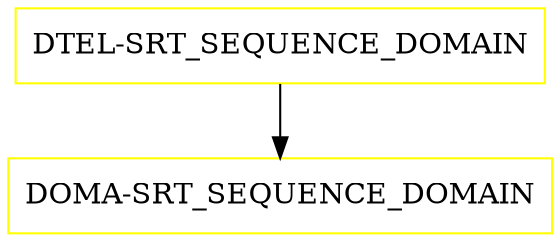 digraph G {
  "DTEL-SRT_SEQUENCE_DOMAIN" [shape=box,color=yellow];
  "DOMA-SRT_SEQUENCE_DOMAIN" [shape=box,color=yellow,URL="./DOMA_SRT_SEQUENCE_DOMAIN.html"];
  "DTEL-SRT_SEQUENCE_DOMAIN" -> "DOMA-SRT_SEQUENCE_DOMAIN";
}
